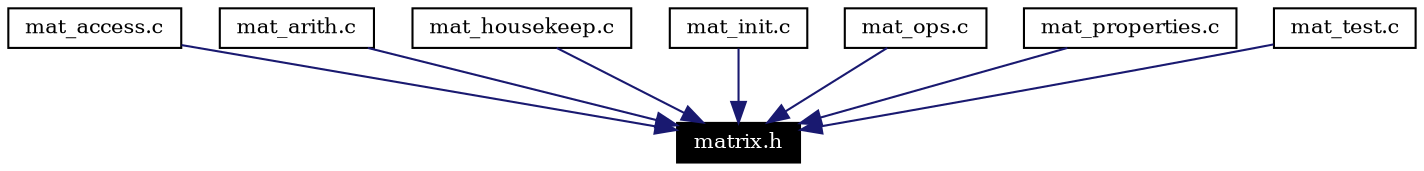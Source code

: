 digraph inheritance
{
  Node56 [shape="box",label="matrix.h",fontsize=10,height=0.2,width=0.4,color="black",style="filled" fontcolor="white"];
  Node57 -> Node56 [color="midnightblue",fontsize=10,style="solid"];
  Node57 [shape="box",label="mat_access.c",fontsize=10,height=0.2,width=0.4,color="black",URL="$mat__access_8c.html"];
  Node58 -> Node56 [color="midnightblue",fontsize=10,style="solid"];
  Node58 [shape="box",label="mat_arith.c",fontsize=10,height=0.2,width=0.4,color="black",URL="$mat__arith_8c.html"];
  Node59 -> Node56 [color="midnightblue",fontsize=10,style="solid"];
  Node59 [shape="box",label="mat_housekeep.c",fontsize=10,height=0.2,width=0.4,color="black",URL="$mat__housekeep_8c.html"];
  Node60 -> Node56 [color="midnightblue",fontsize=10,style="solid"];
  Node60 [shape="box",label="mat_init.c",fontsize=10,height=0.2,width=0.4,color="black",URL="$mat__init_8c.html"];
  Node61 -> Node56 [color="midnightblue",fontsize=10,style="solid"];
  Node61 [shape="box",label="mat_ops.c",fontsize=10,height=0.2,width=0.4,color="black",URL="$mat__ops_8c.html"];
  Node62 -> Node56 [color="midnightblue",fontsize=10,style="solid"];
  Node62 [shape="box",label="mat_properties.c",fontsize=10,height=0.2,width=0.4,color="black",URL="$mat__properties_8c.html"];
  Node63 -> Node56 [color="midnightblue",fontsize=10,style="solid"];
  Node63 [shape="box",label="mat_test.c",fontsize=10,height=0.2,width=0.4,color="black",URL="$mat__test_8c.html"];
}
